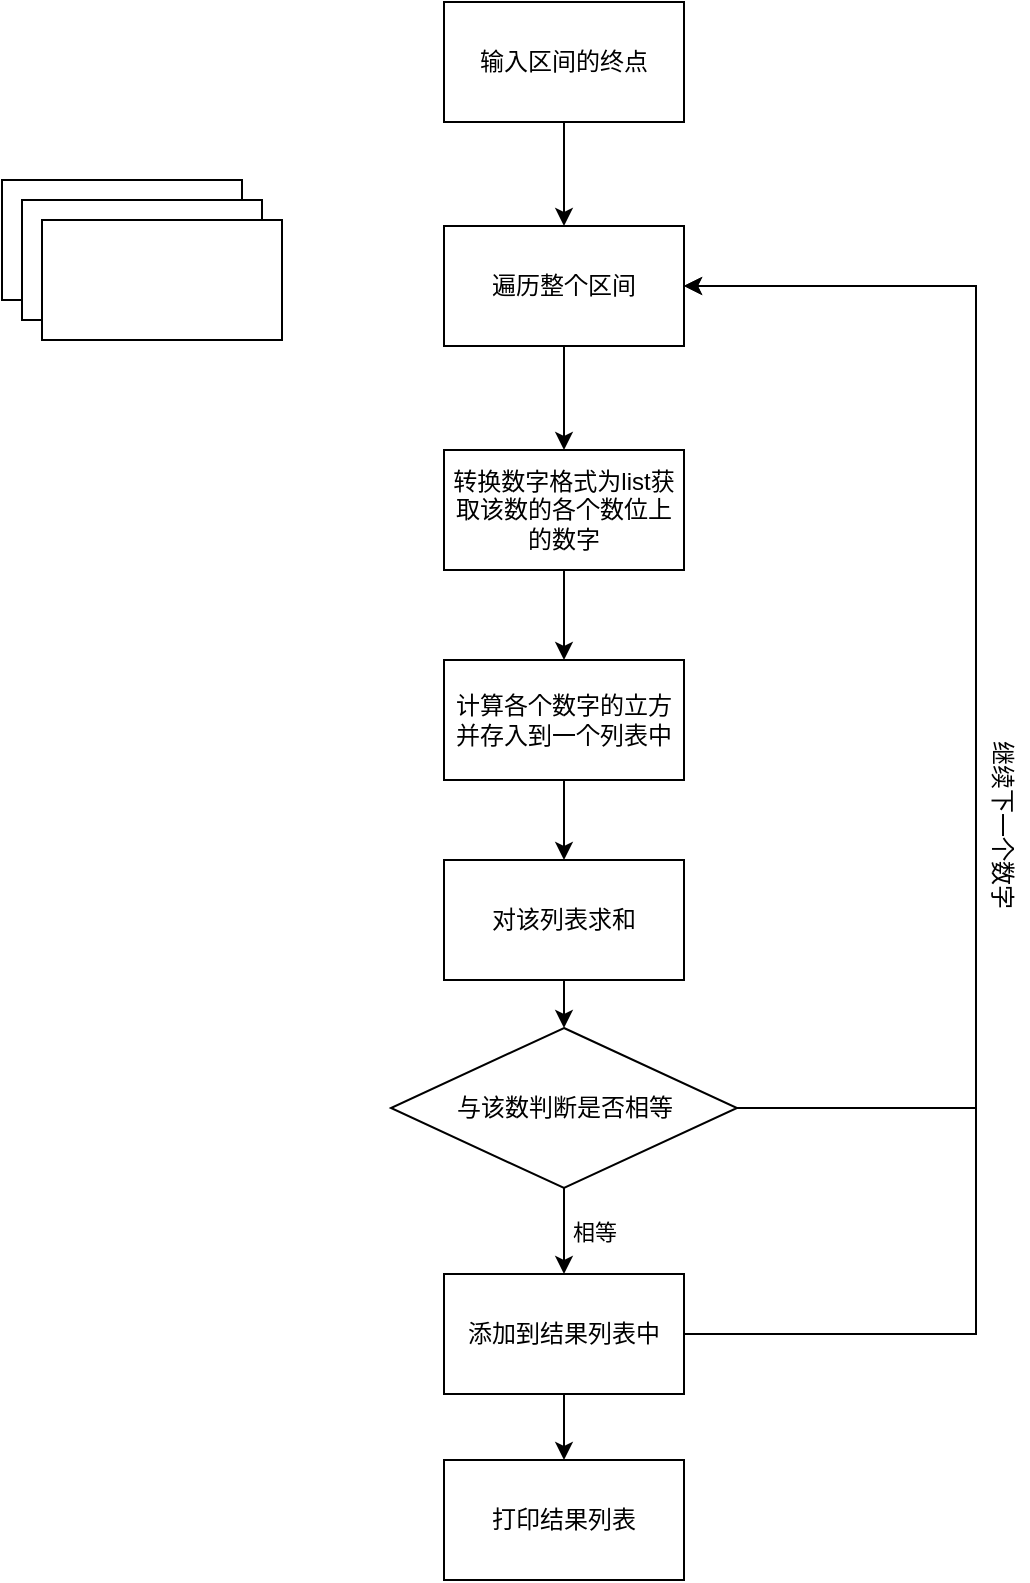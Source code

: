 <mxfile version="21.0.6" type="github">
  <diagram name="Page-1" id="cwVJowlfP7EyrbzWVJgU">
    <mxGraphModel dx="1430" dy="786" grid="0" gridSize="10" guides="1" tooltips="1" connect="1" arrows="1" fold="1" page="1" pageScale="1" pageWidth="850" pageHeight="1100" math="0" shadow="0">
      <root>
        <mxCell id="0" />
        <mxCell id="1" parent="0" />
        <mxCell id="yP21Up0hT9SQo8Q76Coi-1" value="" style="rounded=0;whiteSpace=wrap;html=1;" vertex="1" parent="1">
          <mxGeometry x="38" y="340" width="120" height="60" as="geometry" />
        </mxCell>
        <mxCell id="yP21Up0hT9SQo8Q76Coi-2" value="" style="rounded=0;whiteSpace=wrap;html=1;" vertex="1" parent="1">
          <mxGeometry x="48" y="350" width="120" height="60" as="geometry" />
        </mxCell>
        <mxCell id="yP21Up0hT9SQo8Q76Coi-3" value="" style="rounded=0;whiteSpace=wrap;html=1;" vertex="1" parent="1">
          <mxGeometry x="58" y="360" width="120" height="60" as="geometry" />
        </mxCell>
        <mxCell id="yP21Up0hT9SQo8Q76Coi-20" value="" style="edgeStyle=orthogonalEdgeStyle;rounded=0;orthogonalLoop=1;jettySize=auto;html=1;" edge="1" parent="1" source="yP21Up0hT9SQo8Q76Coi-4" target="yP21Up0hT9SQo8Q76Coi-19">
          <mxGeometry relative="1" as="geometry" />
        </mxCell>
        <mxCell id="yP21Up0hT9SQo8Q76Coi-28" style="edgeStyle=orthogonalEdgeStyle;rounded=0;orthogonalLoop=1;jettySize=auto;html=1;exitX=1;exitY=0.5;exitDx=0;exitDy=0;entryX=1;entryY=0.5;entryDx=0;entryDy=0;" edge="1" parent="1" source="yP21Up0hT9SQo8Q76Coi-4" target="yP21Up0hT9SQo8Q76Coi-8">
          <mxGeometry relative="1" as="geometry">
            <Array as="points">
              <mxPoint x="525" y="917" />
              <mxPoint x="525" y="393" />
            </Array>
          </mxGeometry>
        </mxCell>
        <mxCell id="yP21Up0hT9SQo8Q76Coi-4" value="添加到结果列表中" style="rounded=0;whiteSpace=wrap;html=1;" vertex="1" parent="1">
          <mxGeometry x="259" y="887" width="120" height="60" as="geometry" />
        </mxCell>
        <mxCell id="yP21Up0hT9SQo8Q76Coi-16" value="" style="edgeStyle=orthogonalEdgeStyle;rounded=0;orthogonalLoop=1;jettySize=auto;html=1;" edge="1" parent="1" source="yP21Up0hT9SQo8Q76Coi-5" target="yP21Up0hT9SQo8Q76Coi-11">
          <mxGeometry relative="1" as="geometry" />
        </mxCell>
        <mxCell id="yP21Up0hT9SQo8Q76Coi-5" value="对该列表求和" style="rounded=0;whiteSpace=wrap;html=1;" vertex="1" parent="1">
          <mxGeometry x="259" y="680" width="120" height="60" as="geometry" />
        </mxCell>
        <mxCell id="yP21Up0hT9SQo8Q76Coi-15" value="" style="edgeStyle=orthogonalEdgeStyle;rounded=0;orthogonalLoop=1;jettySize=auto;html=1;" edge="1" parent="1" source="yP21Up0hT9SQo8Q76Coi-6" target="yP21Up0hT9SQo8Q76Coi-5">
          <mxGeometry relative="1" as="geometry" />
        </mxCell>
        <mxCell id="yP21Up0hT9SQo8Q76Coi-6" value="计算各个数字的立方并存入到一个列表中" style="rounded=0;whiteSpace=wrap;html=1;" vertex="1" parent="1">
          <mxGeometry x="259" y="580" width="120" height="60" as="geometry" />
        </mxCell>
        <mxCell id="yP21Up0hT9SQo8Q76Coi-14" value="" style="edgeStyle=orthogonalEdgeStyle;rounded=0;orthogonalLoop=1;jettySize=auto;html=1;" edge="1" parent="1" source="yP21Up0hT9SQo8Q76Coi-7" target="yP21Up0hT9SQo8Q76Coi-6">
          <mxGeometry relative="1" as="geometry" />
        </mxCell>
        <mxCell id="yP21Up0hT9SQo8Q76Coi-7" value="转换数字格式为list获取该数的各个数位上的数字" style="rounded=0;whiteSpace=wrap;html=1;" vertex="1" parent="1">
          <mxGeometry x="259" y="475" width="120" height="60" as="geometry" />
        </mxCell>
        <mxCell id="yP21Up0hT9SQo8Q76Coi-13" value="" style="edgeStyle=orthogonalEdgeStyle;rounded=0;orthogonalLoop=1;jettySize=auto;html=1;" edge="1" parent="1" source="yP21Up0hT9SQo8Q76Coi-8" target="yP21Up0hT9SQo8Q76Coi-7">
          <mxGeometry relative="1" as="geometry" />
        </mxCell>
        <mxCell id="yP21Up0hT9SQo8Q76Coi-8" value="遍历整个区间" style="rounded=0;whiteSpace=wrap;html=1;" vertex="1" parent="1">
          <mxGeometry x="259" y="363" width="120" height="60" as="geometry" />
        </mxCell>
        <mxCell id="yP21Up0hT9SQo8Q76Coi-12" style="edgeStyle=orthogonalEdgeStyle;rounded=0;orthogonalLoop=1;jettySize=auto;html=1;exitX=0.5;exitY=1;exitDx=0;exitDy=0;" edge="1" parent="1" source="yP21Up0hT9SQo8Q76Coi-9" target="yP21Up0hT9SQo8Q76Coi-8">
          <mxGeometry relative="1" as="geometry" />
        </mxCell>
        <mxCell id="yP21Up0hT9SQo8Q76Coi-9" value="输入区间的终点" style="rounded=0;whiteSpace=wrap;html=1;" vertex="1" parent="1">
          <mxGeometry x="259" y="251" width="120" height="60" as="geometry" />
        </mxCell>
        <mxCell id="yP21Up0hT9SQo8Q76Coi-17" style="edgeStyle=orthogonalEdgeStyle;rounded=0;orthogonalLoop=1;jettySize=auto;html=1;entryX=1;entryY=0.5;entryDx=0;entryDy=0;" edge="1" parent="1" source="yP21Up0hT9SQo8Q76Coi-11" target="yP21Up0hT9SQo8Q76Coi-8">
          <mxGeometry relative="1" as="geometry">
            <Array as="points">
              <mxPoint x="525" y="393" />
            </Array>
          </mxGeometry>
        </mxCell>
        <mxCell id="yP21Up0hT9SQo8Q76Coi-22" value="相等&lt;br&gt;" style="edgeLabel;html=1;align=center;verticalAlign=middle;resizable=0;points=[];" vertex="1" connectable="0" parent="yP21Up0hT9SQo8Q76Coi-17">
          <mxGeometry x="0.317" y="2" relative="1" as="geometry">
            <mxPoint x="-189" y="388" as="offset" />
          </mxGeometry>
        </mxCell>
        <mxCell id="yP21Up0hT9SQo8Q76Coi-18" value="" style="edgeStyle=orthogonalEdgeStyle;rounded=0;orthogonalLoop=1;jettySize=auto;html=1;" edge="1" parent="1" source="yP21Up0hT9SQo8Q76Coi-11" target="yP21Up0hT9SQo8Q76Coi-4">
          <mxGeometry relative="1" as="geometry" />
        </mxCell>
        <mxCell id="yP21Up0hT9SQo8Q76Coi-11" value="与该数判断是否相等" style="rhombus;whiteSpace=wrap;html=1;" vertex="1" parent="1">
          <mxGeometry x="232.5" y="764" width="173" height="80" as="geometry" />
        </mxCell>
        <mxCell id="yP21Up0hT9SQo8Q76Coi-19" value="打印结果列表" style="rounded=0;whiteSpace=wrap;html=1;" vertex="1" parent="1">
          <mxGeometry x="259" y="980" width="120" height="60" as="geometry" />
        </mxCell>
        <mxCell id="yP21Up0hT9SQo8Q76Coi-24" value="继续下一个数字" style="text;html=1;align=center;verticalAlign=middle;resizable=0;points=[];autosize=1;strokeColor=none;fillColor=none;flipV=0;flipH=1;rotation=90;" vertex="1" parent="1">
          <mxGeometry x="487" y="649" width="102" height="26" as="geometry" />
        </mxCell>
      </root>
    </mxGraphModel>
  </diagram>
</mxfile>
